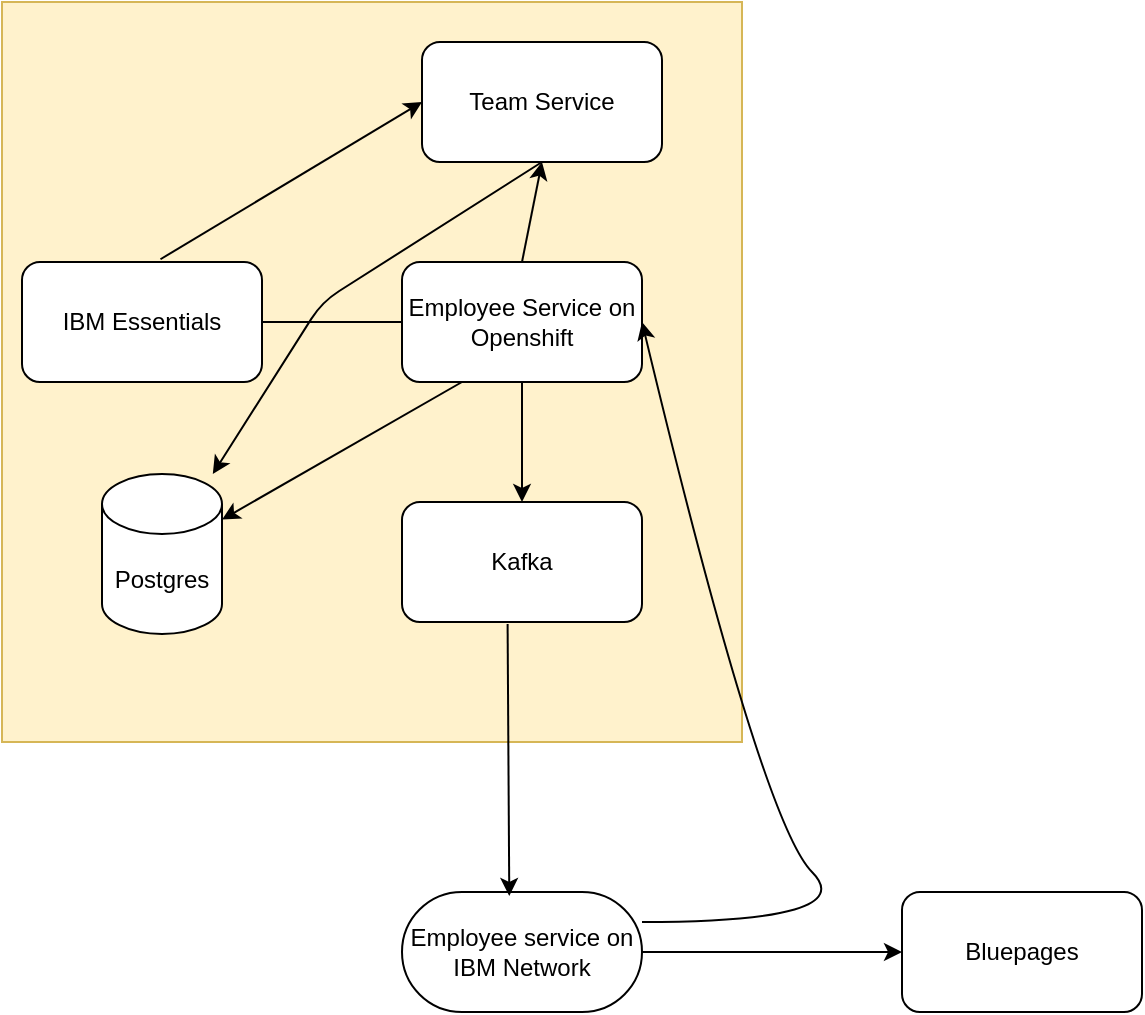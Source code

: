 <mxfile version="13.9.1" type="github">
  <diagram id="9FIMXnI7vqpIckKfm9GU" name="Page-1">
    <mxGraphModel dx="1038" dy="580" grid="1" gridSize="10" guides="1" tooltips="1" connect="1" arrows="1" fold="1" page="1" pageScale="1" pageWidth="827" pageHeight="1169" math="0" shadow="0">
      <root>
        <mxCell id="0" />
        <mxCell id="1" parent="0" />
        <mxCell id="3q4UW7nQz5JesCw3PHBX-3" value="" style="whiteSpace=wrap;html=1;aspect=fixed;fillColor=#fff2cc;strokeColor=#d6b656;" vertex="1" parent="1">
          <mxGeometry x="50" y="140" width="370" height="370" as="geometry" />
        </mxCell>
        <mxCell id="3q4UW7nQz5JesCw3PHBX-1" value="IBM Essentials" style="rounded=1;whiteSpace=wrap;html=1;" vertex="1" parent="1">
          <mxGeometry x="60" y="270" width="120" height="60" as="geometry" />
        </mxCell>
        <mxCell id="3q4UW7nQz5JesCw3PHBX-2" value="Employee Service on Openshift" style="rounded=1;whiteSpace=wrap;html=1;" vertex="1" parent="1">
          <mxGeometry x="250" y="270" width="120" height="60" as="geometry" />
        </mxCell>
        <mxCell id="3q4UW7nQz5JesCw3PHBX-4" value="" style="endArrow=none;html=1;exitX=1;exitY=0.5;exitDx=0;exitDy=0;entryX=0;entryY=0.5;entryDx=0;entryDy=0;" edge="1" parent="1" source="3q4UW7nQz5JesCw3PHBX-1" target="3q4UW7nQz5JesCw3PHBX-2">
          <mxGeometry width="50" height="50" relative="1" as="geometry">
            <mxPoint x="370" y="260" as="sourcePoint" />
            <mxPoint x="420" y="210" as="targetPoint" />
          </mxGeometry>
        </mxCell>
        <mxCell id="3q4UW7nQz5JesCw3PHBX-5" value="Kafka" style="rounded=1;whiteSpace=wrap;html=1;" vertex="1" parent="1">
          <mxGeometry x="250" y="390" width="120" height="60" as="geometry" />
        </mxCell>
        <mxCell id="3q4UW7nQz5JesCw3PHBX-6" value="" style="endArrow=classic;html=1;exitX=0.5;exitY=1;exitDx=0;exitDy=0;" edge="1" parent="1" source="3q4UW7nQz5JesCw3PHBX-2" target="3q4UW7nQz5JesCw3PHBX-5">
          <mxGeometry width="50" height="50" relative="1" as="geometry">
            <mxPoint x="360" y="220" as="sourcePoint" />
            <mxPoint x="410" y="170" as="targetPoint" />
          </mxGeometry>
        </mxCell>
        <mxCell id="3q4UW7nQz5JesCw3PHBX-7" value="Employee service on IBM Network" style="rounded=1;whiteSpace=wrap;html=1;arcSize=50;" vertex="1" parent="1">
          <mxGeometry x="250" y="585" width="120" height="60" as="geometry" />
        </mxCell>
        <mxCell id="3q4UW7nQz5JesCw3PHBX-8" value="" style="endArrow=classic;html=1;exitX=0.44;exitY=1.017;exitDx=0;exitDy=0;exitPerimeter=0;entryX=0.447;entryY=0.033;entryDx=0;entryDy=0;entryPerimeter=0;" edge="1" parent="1" source="3q4UW7nQz5JesCw3PHBX-5" target="3q4UW7nQz5JesCw3PHBX-7">
          <mxGeometry width="50" height="50" relative="1" as="geometry">
            <mxPoint x="430" y="420" as="sourcePoint" />
            <mxPoint x="480" y="370" as="targetPoint" />
          </mxGeometry>
        </mxCell>
        <mxCell id="3q4UW7nQz5JesCw3PHBX-9" value="Bluepages" style="rounded=1;whiteSpace=wrap;html=1;" vertex="1" parent="1">
          <mxGeometry x="500" y="585" width="120" height="60" as="geometry" />
        </mxCell>
        <mxCell id="3q4UW7nQz5JesCw3PHBX-10" value="" style="endArrow=classic;html=1;exitX=1;exitY=0.5;exitDx=0;exitDy=0;entryX=0;entryY=0.5;entryDx=0;entryDy=0;" edge="1" parent="1" source="3q4UW7nQz5JesCw3PHBX-7" target="3q4UW7nQz5JesCw3PHBX-9">
          <mxGeometry width="50" height="50" relative="1" as="geometry">
            <mxPoint x="430" y="600" as="sourcePoint" />
            <mxPoint x="480" y="550" as="targetPoint" />
          </mxGeometry>
        </mxCell>
        <mxCell id="3q4UW7nQz5JesCw3PHBX-12" value="" style="curved=1;endArrow=classic;html=1;exitX=1;exitY=0.25;exitDx=0;exitDy=0;entryX=1;entryY=0.5;entryDx=0;entryDy=0;" edge="1" parent="1" source="3q4UW7nQz5JesCw3PHBX-7" target="3q4UW7nQz5JesCw3PHBX-2">
          <mxGeometry width="50" height="50" relative="1" as="geometry">
            <mxPoint x="430" y="600" as="sourcePoint" />
            <mxPoint x="480" y="550" as="targetPoint" />
            <Array as="points">
              <mxPoint x="480" y="600" />
              <mxPoint x="430" y="550" />
            </Array>
          </mxGeometry>
        </mxCell>
        <mxCell id="3q4UW7nQz5JesCw3PHBX-13" value="Postgres" style="shape=cylinder3;whiteSpace=wrap;html=1;boundedLbl=1;backgroundOutline=1;size=15;" vertex="1" parent="1">
          <mxGeometry x="100" y="376" width="60" height="80" as="geometry" />
        </mxCell>
        <mxCell id="3q4UW7nQz5JesCw3PHBX-14" value="" style="endArrow=classic;html=1;exitX=0.25;exitY=1;exitDx=0;exitDy=0;" edge="1" parent="1" source="3q4UW7nQz5JesCw3PHBX-2" target="3q4UW7nQz5JesCw3PHBX-13">
          <mxGeometry width="50" height="50" relative="1" as="geometry">
            <mxPoint x="430" y="600" as="sourcePoint" />
            <mxPoint x="480" y="550" as="targetPoint" />
          </mxGeometry>
        </mxCell>
        <mxCell id="3q4UW7nQz5JesCw3PHBX-15" value="Team Service" style="rounded=1;whiteSpace=wrap;html=1;" vertex="1" parent="1">
          <mxGeometry x="260" y="160" width="120" height="60" as="geometry" />
        </mxCell>
        <mxCell id="3q4UW7nQz5JesCw3PHBX-16" value="" style="endArrow=classic;html=1;exitX=0.577;exitY=-0.023;exitDx=0;exitDy=0;exitPerimeter=0;entryX=0;entryY=0.5;entryDx=0;entryDy=0;" edge="1" parent="1" source="3q4UW7nQz5JesCw3PHBX-1" target="3q4UW7nQz5JesCw3PHBX-15">
          <mxGeometry width="50" height="50" relative="1" as="geometry">
            <mxPoint x="410" y="390" as="sourcePoint" />
            <mxPoint x="460" y="340" as="targetPoint" />
          </mxGeometry>
        </mxCell>
        <mxCell id="3q4UW7nQz5JesCw3PHBX-17" value="" style="endArrow=classic;html=1;exitX=0.5;exitY=1;exitDx=0;exitDy=0;" edge="1" parent="1" source="3q4UW7nQz5JesCw3PHBX-15" target="3q4UW7nQz5JesCw3PHBX-13">
          <mxGeometry width="50" height="50" relative="1" as="geometry">
            <mxPoint x="410" y="390" as="sourcePoint" />
            <mxPoint x="460" y="340" as="targetPoint" />
            <Array as="points">
              <mxPoint x="210" y="290" />
            </Array>
          </mxGeometry>
        </mxCell>
        <mxCell id="3q4UW7nQz5JesCw3PHBX-18" value="" style="endArrow=classic;html=1;exitX=0.5;exitY=0;exitDx=0;exitDy=0;" edge="1" parent="1" source="3q4UW7nQz5JesCw3PHBX-2">
          <mxGeometry width="50" height="50" relative="1" as="geometry">
            <mxPoint x="410" y="390" as="sourcePoint" />
            <mxPoint x="320" y="220" as="targetPoint" />
          </mxGeometry>
        </mxCell>
      </root>
    </mxGraphModel>
  </diagram>
</mxfile>
